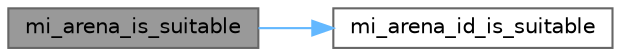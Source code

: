 digraph "mi_arena_is_suitable"
{
 // LATEX_PDF_SIZE
  bgcolor="transparent";
  edge [fontname=Helvetica,fontsize=10,labelfontname=Helvetica,labelfontsize=10];
  node [fontname=Helvetica,fontsize=10,shape=box,height=0.2,width=0.4];
  rankdir="LR";
  Node1 [id="Node000001",label="mi_arena_is_suitable",height=0.2,width=0.4,color="gray40", fillcolor="grey60", style="filled", fontcolor="black",tooltip=" "];
  Node1 -> Node2 [id="edge2_Node000001_Node000002",color="steelblue1",style="solid",tooltip=" "];
  Node2 [id="Node000002",label="mi_arena_id_is_suitable",height=0.2,width=0.4,color="grey40", fillcolor="white", style="filled",URL="$arena_8c.html#ab4e9509b0db5cdb0651680a1e3f52c8c",tooltip=" "];
}
